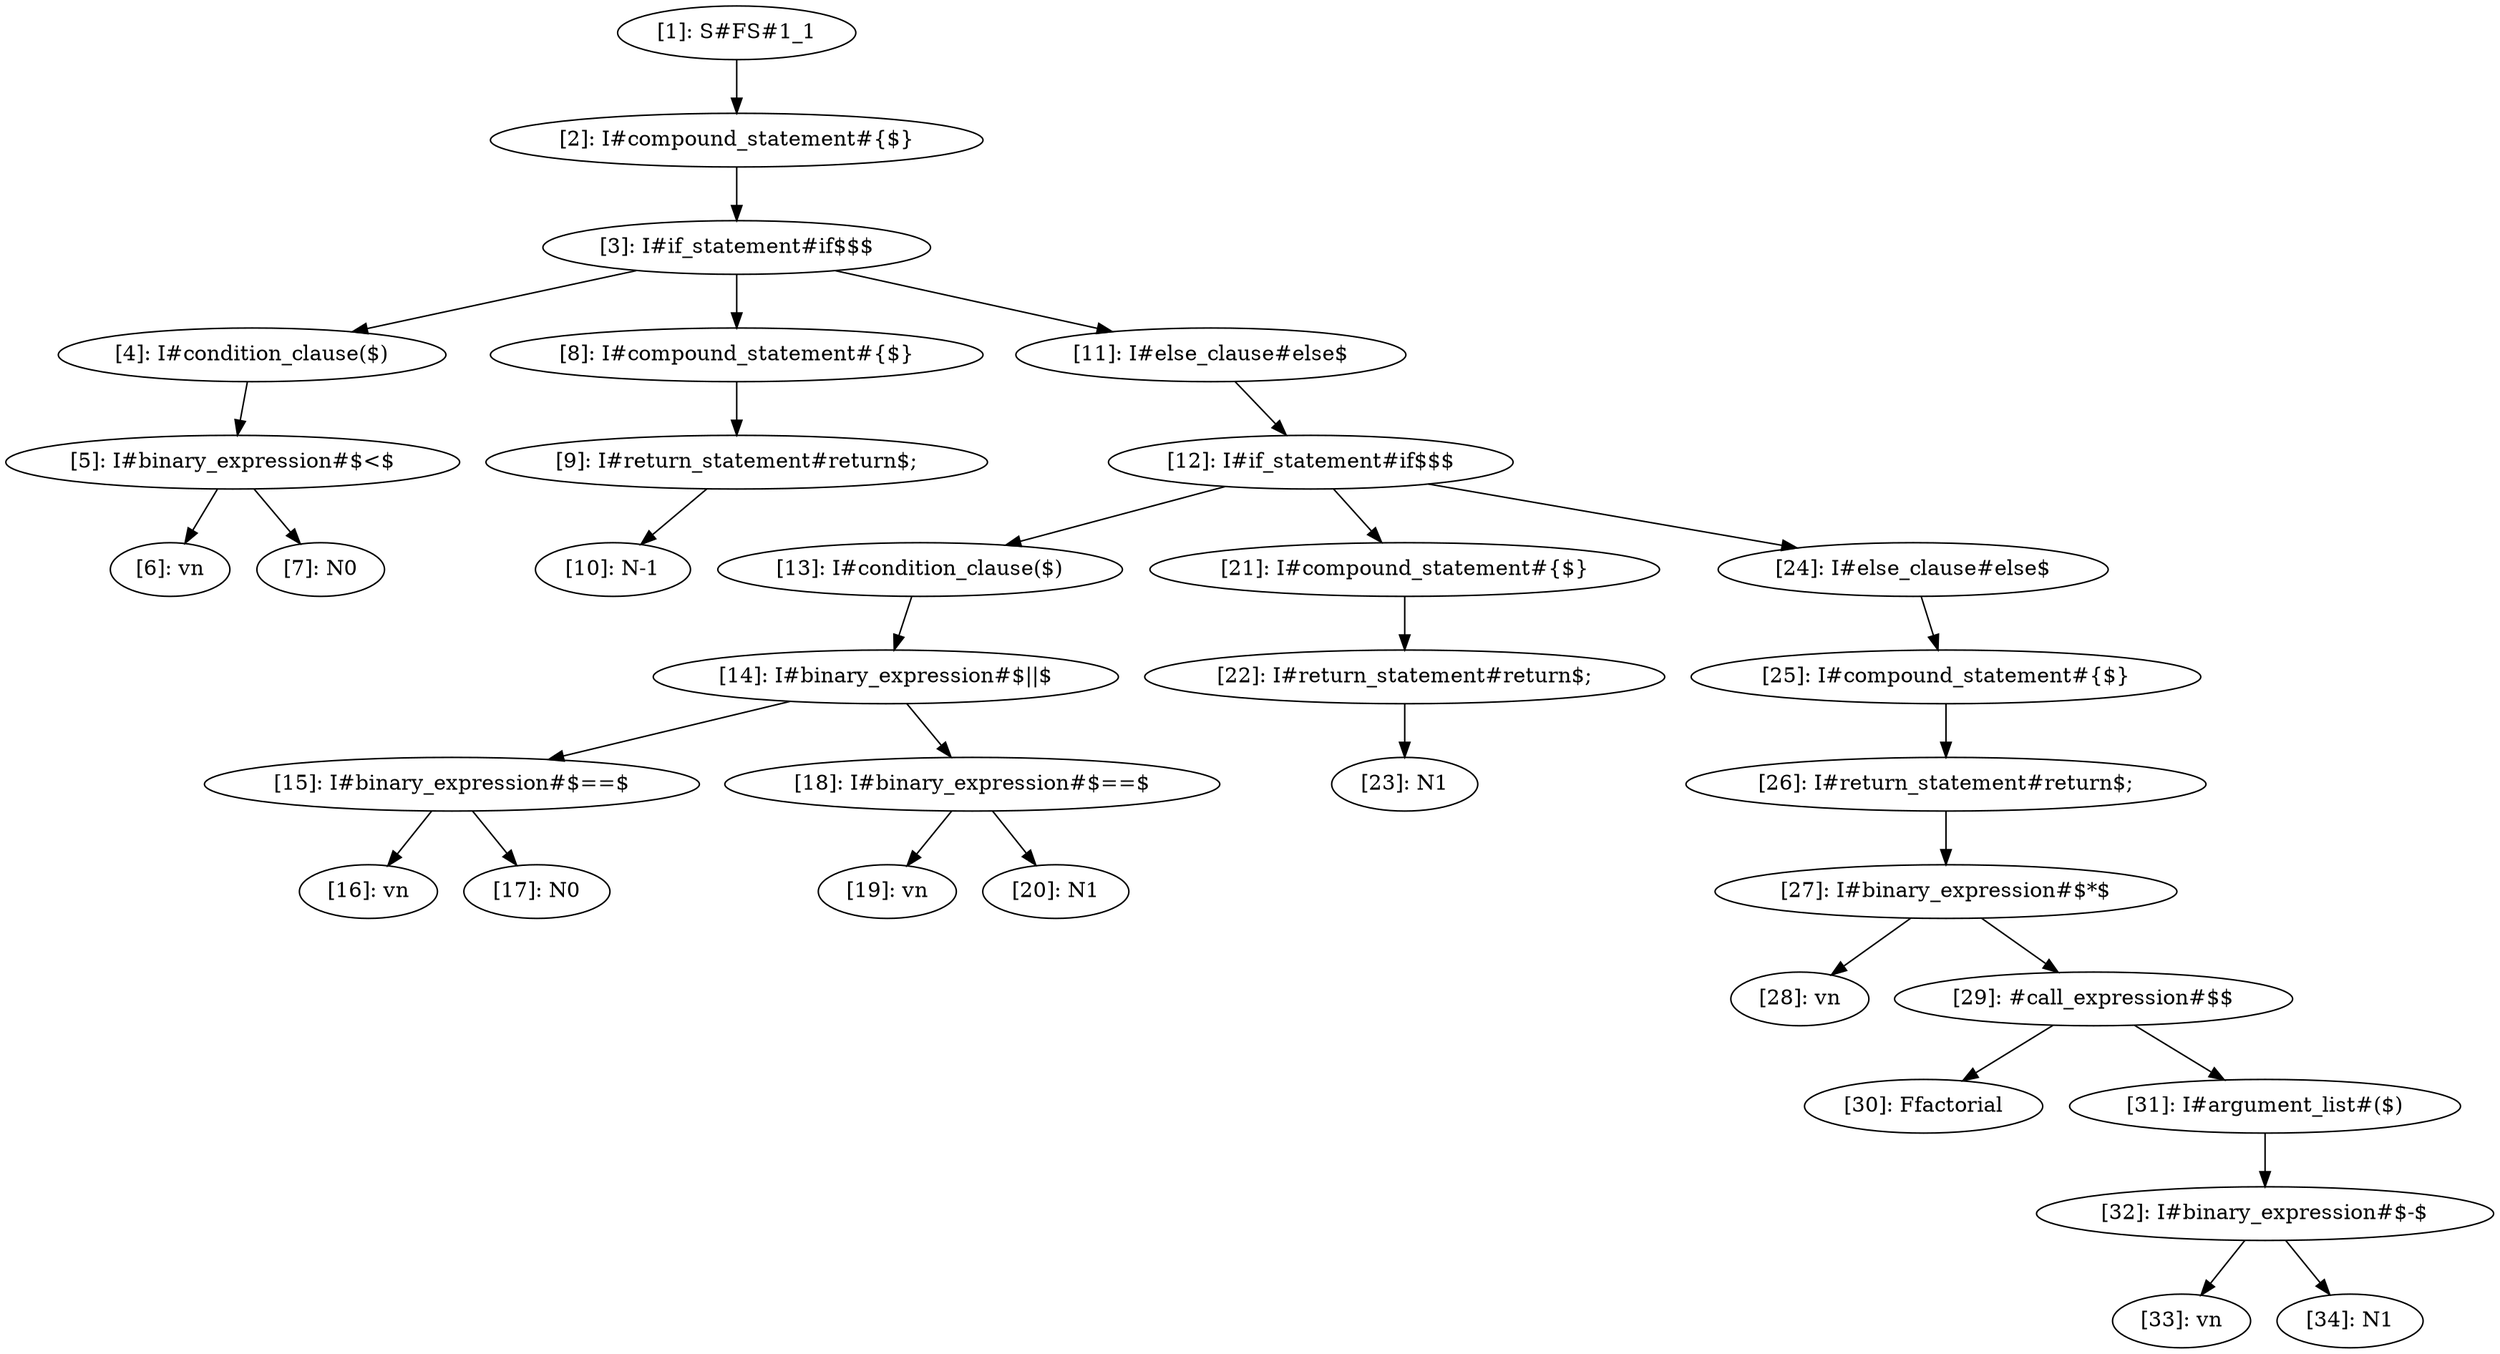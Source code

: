 digraph CASS {
  node [shape=ellipse];
  n1 [label="[1]: S#FS#1_1"];
  n2 [label="[2]: I#compound_statement#{$}"];
  n3 [label="[3]: I#if_statement#if$$$"];
  n4 [label="[4]: I#condition_clause($)"];
  n5 [label="[5]: I#binary_expression#$<$"];
  n6 [label="[6]: vn"];
  n7 [label="[7]: N0"];
  n8 [label="[8]: I#compound_statement#{$}"];
  n9 [label="[9]: I#return_statement#return$;"];
  n10 [label="[10]: N-1"];
  n11 [label="[11]: I#else_clause#else$"];
  n12 [label="[12]: I#if_statement#if$$$"];
  n13 [label="[13]: I#condition_clause($)"];
  n14 [label="[14]: I#binary_expression#$||$"];
  n15 [label="[15]: I#binary_expression#$==$"];
  n16 [label="[16]: vn"];
  n17 [label="[17]: N0"];
  n18 [label="[18]: I#binary_expression#$==$"];
  n19 [label="[19]: vn"];
  n20 [label="[20]: N1"];
  n21 [label="[21]: I#compound_statement#{$}"];
  n22 [label="[22]: I#return_statement#return$;"];
  n23 [label="[23]: N1"];
  n24 [label="[24]: I#else_clause#else$"];
  n25 [label="[25]: I#compound_statement#{$}"];
  n26 [label="[26]: I#return_statement#return$;"];
  n27 [label="[27]: I#binary_expression#$*$"];
  n28 [label="[28]: vn"];
  n29 [label="[29]: #call_expression#$$"];
  n30 [label="[30]: Ffactorial"];
  n31 [label="[31]: I#argument_list#($)"];
  n32 [label="[32]: I#binary_expression#$-$"];
  n33 [label="[33]: vn"];
  n34 [label="[34]: N1"];
  n1 -> n2;
  n2 -> n3;
  n3 -> n4;
  n4 -> n5;
  n5 -> n6;
  n5 -> n7;
  n3 -> n8;
  n8 -> n9;
  n9 -> n10;
  n3 -> n11;
  n11 -> n12;
  n12 -> n13;
  n13 -> n14;
  n14 -> n15;
  n15 -> n16;
  n15 -> n17;
  n14 -> n18;
  n18 -> n19;
  n18 -> n20;
  n12 -> n21;
  n21 -> n22;
  n22 -> n23;
  n12 -> n24;
  n24 -> n25;
  n25 -> n26;
  n26 -> n27;
  n27 -> n28;
  n27 -> n29;
  n29 -> n30;
  n29 -> n31;
  n31 -> n32;
  n32 -> n33;
  n32 -> n34;
}